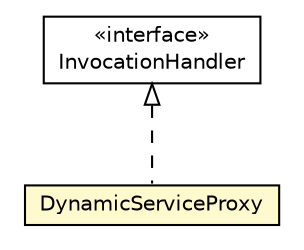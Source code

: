 #!/usr/local/bin/dot
#
# Class diagram 
# Generated by UMLGraph version R5_6-24-gf6e263 (http://www.umlgraph.org/)
#

digraph G {
	edge [fontname="Helvetica",fontsize=10,labelfontname="Helvetica",labelfontsize=10];
	node [fontname="Helvetica",fontsize=10,shape=plaintext];
	nodesep=0.25;
	ranksep=0.5;
	// org.universAAL.middleware.api.impl.DynamicServiceProxy
	c175411 [label=<<table title="org.universAAL.middleware.api.impl.DynamicServiceProxy" border="0" cellborder="1" cellspacing="0" cellpadding="2" port="p" bgcolor="lemonChiffon" href="./DynamicServiceProxy.html">
		<tr><td><table border="0" cellspacing="0" cellpadding="1">
<tr><td align="center" balign="center"> DynamicServiceProxy </td></tr>
		</table></td></tr>
		</table>>, URL="./DynamicServiceProxy.html", fontname="Helvetica", fontcolor="black", fontsize=10.0];
	//org.universAAL.middleware.api.impl.DynamicServiceProxy implements java.lang.reflect.InvocationHandler
	c175465:p -> c175411:p [dir=back,arrowtail=empty,style=dashed];
	// java.lang.reflect.InvocationHandler
	c175465 [label=<<table title="java.lang.reflect.InvocationHandler" border="0" cellborder="1" cellspacing="0" cellpadding="2" port="p" href="http://java.sun.com/j2se/1.4.2/docs/api/java/lang/reflect/InvocationHandler.html">
		<tr><td><table border="0" cellspacing="0" cellpadding="1">
<tr><td align="center" balign="center"> &#171;interface&#187; </td></tr>
<tr><td align="center" balign="center"> InvocationHandler </td></tr>
		</table></td></tr>
		</table>>, URL="http://java.sun.com/j2se/1.4.2/docs/api/java/lang/reflect/InvocationHandler.html", fontname="Helvetica", fontcolor="black", fontsize=10.0];
}

